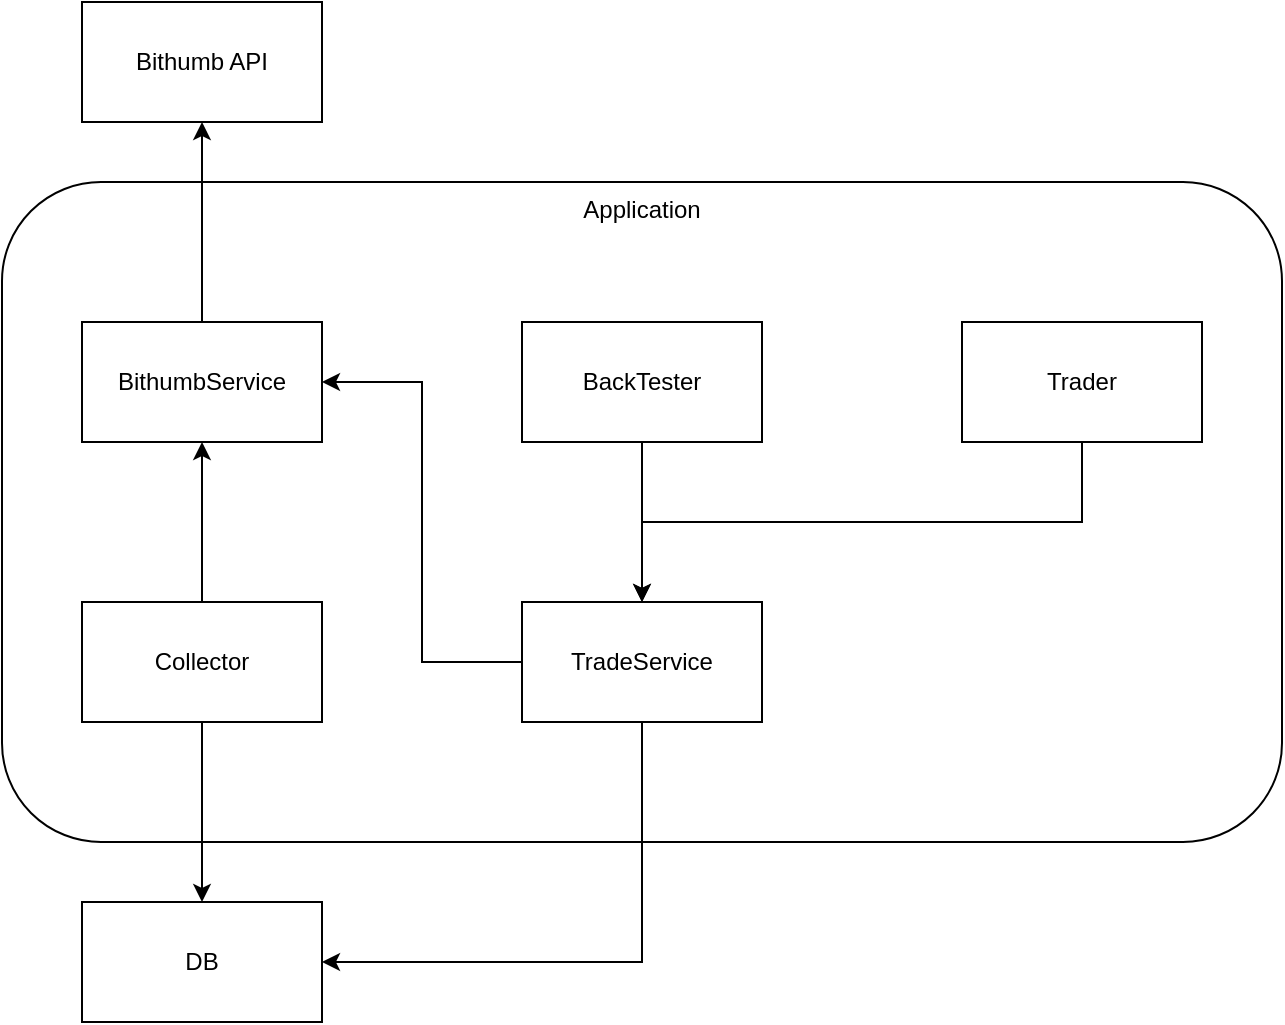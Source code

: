 <mxfile version="16.5.3" type="device"><diagram id="4t9QCT0OKw61N9nDtQda" name="Page-1"><mxGraphModel dx="1746" dy="877" grid="1" gridSize="10" guides="1" tooltips="1" connect="1" arrows="1" fold="1" page="1" pageScale="1" pageWidth="827" pageHeight="1169" math="0" shadow="0"><root><mxCell id="0"/><mxCell id="1" parent="0"/><mxCell id="5QltiTLFXgGvk4rGvcSH-6" value="Application" style="rounded=1;whiteSpace=wrap;html=1;verticalAlign=top;" vertex="1" parent="1"><mxGeometry x="80" y="220" width="640" height="330" as="geometry"/></mxCell><mxCell id="5QltiTLFXgGvk4rGvcSH-1" value="Bithumb API" style="rounded=0;whiteSpace=wrap;html=1;" vertex="1" parent="1"><mxGeometry x="120" y="130" width="120" height="60" as="geometry"/></mxCell><mxCell id="5QltiTLFXgGvk4rGvcSH-2" value="DB" style="rounded=0;whiteSpace=wrap;html=1;" vertex="1" parent="1"><mxGeometry x="120" y="580" width="120" height="60" as="geometry"/></mxCell><mxCell id="5QltiTLFXgGvk4rGvcSH-5" style="edgeStyle=orthogonalEdgeStyle;rounded=0;orthogonalLoop=1;jettySize=auto;html=1;exitX=0.5;exitY=1;exitDx=0;exitDy=0;entryX=0.5;entryY=0;entryDx=0;entryDy=0;" edge="1" parent="1" source="5QltiTLFXgGvk4rGvcSH-3" target="5QltiTLFXgGvk4rGvcSH-2"><mxGeometry relative="1" as="geometry"/></mxCell><mxCell id="5QltiTLFXgGvk4rGvcSH-16" style="edgeStyle=orthogonalEdgeStyle;rounded=0;orthogonalLoop=1;jettySize=auto;html=1;exitX=0.5;exitY=0;exitDx=0;exitDy=0;" edge="1" parent="1" source="5QltiTLFXgGvk4rGvcSH-3" target="5QltiTLFXgGvk4rGvcSH-15"><mxGeometry relative="1" as="geometry"/></mxCell><mxCell id="5QltiTLFXgGvk4rGvcSH-3" value="Collector" style="rounded=0;whiteSpace=wrap;html=1;" vertex="1" parent="1"><mxGeometry x="120" y="430" width="120" height="60" as="geometry"/></mxCell><mxCell id="5QltiTLFXgGvk4rGvcSH-13" style="edgeStyle=orthogonalEdgeStyle;rounded=0;orthogonalLoop=1;jettySize=auto;html=1;exitX=0.5;exitY=1;exitDx=0;exitDy=0;entryX=0.5;entryY=0;entryDx=0;entryDy=0;" edge="1" parent="1" source="5QltiTLFXgGvk4rGvcSH-8" target="5QltiTLFXgGvk4rGvcSH-11"><mxGeometry relative="1" as="geometry"/></mxCell><mxCell id="5QltiTLFXgGvk4rGvcSH-8" value="BackTester" style="rounded=0;whiteSpace=wrap;html=1;" vertex="1" parent="1"><mxGeometry x="340" y="290" width="120" height="60" as="geometry"/></mxCell><mxCell id="5QltiTLFXgGvk4rGvcSH-14" style="edgeStyle=orthogonalEdgeStyle;rounded=0;orthogonalLoop=1;jettySize=auto;html=1;exitX=0.5;exitY=1;exitDx=0;exitDy=0;" edge="1" parent="1" source="5QltiTLFXgGvk4rGvcSH-10" target="5QltiTLFXgGvk4rGvcSH-11"><mxGeometry relative="1" as="geometry"/></mxCell><mxCell id="5QltiTLFXgGvk4rGvcSH-10" value="Trader" style="rounded=0;whiteSpace=wrap;html=1;" vertex="1" parent="1"><mxGeometry x="560" y="290" width="120" height="60" as="geometry"/></mxCell><mxCell id="5QltiTLFXgGvk4rGvcSH-19" style="edgeStyle=orthogonalEdgeStyle;rounded=0;orthogonalLoop=1;jettySize=auto;html=1;exitX=0.5;exitY=1;exitDx=0;exitDy=0;entryX=1;entryY=0.5;entryDx=0;entryDy=0;" edge="1" parent="1" source="5QltiTLFXgGvk4rGvcSH-11" target="5QltiTLFXgGvk4rGvcSH-2"><mxGeometry relative="1" as="geometry"/></mxCell><mxCell id="5QltiTLFXgGvk4rGvcSH-20" style="edgeStyle=orthogonalEdgeStyle;rounded=0;orthogonalLoop=1;jettySize=auto;html=1;exitX=0;exitY=0.5;exitDx=0;exitDy=0;entryX=1;entryY=0.5;entryDx=0;entryDy=0;" edge="1" parent="1" source="5QltiTLFXgGvk4rGvcSH-11" target="5QltiTLFXgGvk4rGvcSH-15"><mxGeometry relative="1" as="geometry"/></mxCell><mxCell id="5QltiTLFXgGvk4rGvcSH-11" value="TradeService" style="rounded=0;whiteSpace=wrap;html=1;" vertex="1" parent="1"><mxGeometry x="340" y="430" width="120" height="60" as="geometry"/></mxCell><mxCell id="5QltiTLFXgGvk4rGvcSH-18" style="edgeStyle=orthogonalEdgeStyle;rounded=0;orthogonalLoop=1;jettySize=auto;html=1;exitX=0.5;exitY=0;exitDx=0;exitDy=0;entryX=0.5;entryY=1;entryDx=0;entryDy=0;" edge="1" parent="1" source="5QltiTLFXgGvk4rGvcSH-15" target="5QltiTLFXgGvk4rGvcSH-1"><mxGeometry relative="1" as="geometry"/></mxCell><mxCell id="5QltiTLFXgGvk4rGvcSH-15" value="BithumbService" style="rounded=0;whiteSpace=wrap;html=1;" vertex="1" parent="1"><mxGeometry x="120" y="290" width="120" height="60" as="geometry"/></mxCell></root></mxGraphModel></diagram></mxfile>